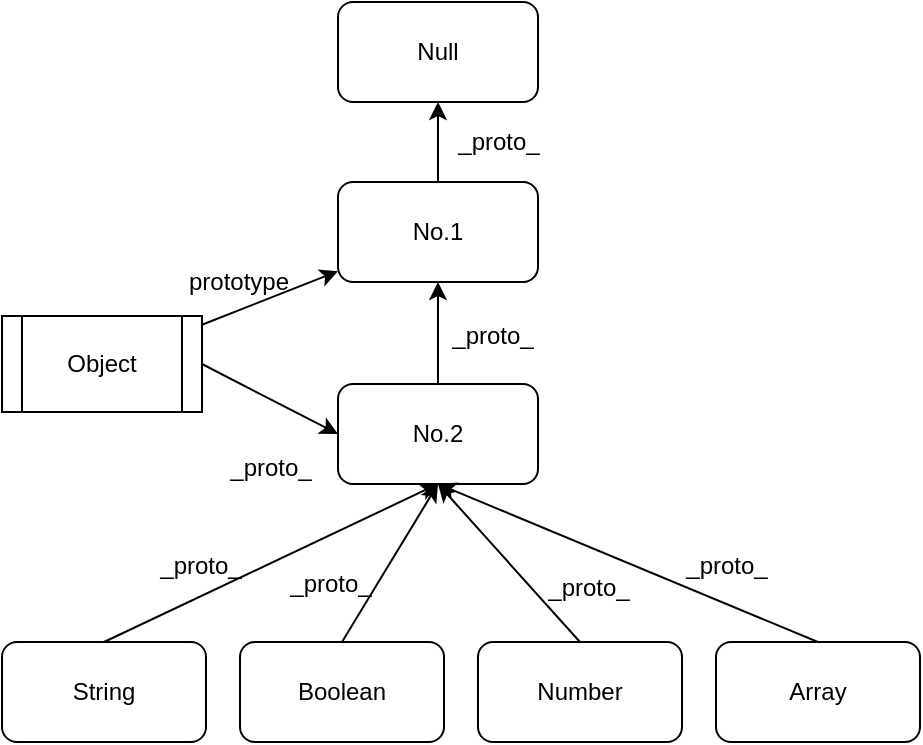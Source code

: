 <mxfile version="15.8.7" type="device" pages="2"><diagram id="eVfFcqgjvCh3MAlBWRsr" name="Page-1"><mxGraphModel dx="1038" dy="617" grid="0" gridSize="10" guides="1" tooltips="1" connect="1" arrows="1" fold="1" page="1" pageScale="1" pageWidth="827" pageHeight="1169" math="0" shadow="0"><root><mxCell id="0"/><mxCell id="1" parent="0"/><mxCell id="LNn64TxYvQkh5uH6ts8n-1" value="Null" style="rounded=1;whiteSpace=wrap;html=1;" vertex="1" parent="1"><mxGeometry x="307" y="136" width="100" height="50" as="geometry"/></mxCell><mxCell id="LNn64TxYvQkh5uH6ts8n-5" style="edgeStyle=orthogonalEdgeStyle;rounded=0;orthogonalLoop=1;jettySize=auto;html=1;exitX=0.5;exitY=0;exitDx=0;exitDy=0;" edge="1" parent="1" source="LNn64TxYvQkh5uH6ts8n-2" target="LNn64TxYvQkh5uH6ts8n-1"><mxGeometry relative="1" as="geometry"/></mxCell><mxCell id="LNn64TxYvQkh5uH6ts8n-2" value="No.1" style="rounded=1;whiteSpace=wrap;html=1;" vertex="1" parent="1"><mxGeometry x="307" y="226" width="100" height="50" as="geometry"/></mxCell><mxCell id="LNn64TxYvQkh5uH6ts8n-4" value="_proto_" style="text;html=1;align=center;verticalAlign=middle;resizable=0;points=[];autosize=1;strokeColor=none;fillColor=none;" vertex="1" parent="1"><mxGeometry x="357" y="196" width="60" height="20" as="geometry"/></mxCell><mxCell id="LNn64TxYvQkh5uH6ts8n-7" value="" style="rounded=0;orthogonalLoop=1;jettySize=auto;html=1;" edge="1" parent="1" source="LNn64TxYvQkh5uH6ts8n-6" target="LNn64TxYvQkh5uH6ts8n-2"><mxGeometry relative="1" as="geometry"/></mxCell><mxCell id="LNn64TxYvQkh5uH6ts8n-13" style="edgeStyle=none;rounded=0;orthogonalLoop=1;jettySize=auto;html=1;exitX=1;exitY=0.5;exitDx=0;exitDy=0;entryX=0;entryY=0.5;entryDx=0;entryDy=0;" edge="1" parent="1" source="LNn64TxYvQkh5uH6ts8n-6" target="LNn64TxYvQkh5uH6ts8n-11"><mxGeometry relative="1" as="geometry"/></mxCell><mxCell id="LNn64TxYvQkh5uH6ts8n-6" value="Object" style="shape=process;whiteSpace=wrap;html=1;backgroundOutline=1;" vertex="1" parent="1"><mxGeometry x="139" y="293" width="100" height="48" as="geometry"/></mxCell><mxCell id="LNn64TxYvQkh5uH6ts8n-8" value="prototype" style="text;html=1;align=center;verticalAlign=middle;resizable=0;points=[];autosize=1;strokeColor=none;fillColor=none;" vertex="1" parent="1"><mxGeometry x="222" y="266" width="70" height="20" as="geometry"/></mxCell><mxCell id="LNn64TxYvQkh5uH6ts8n-33" style="edgeStyle=none;rounded=0;orthogonalLoop=1;jettySize=auto;html=1;exitX=0.5;exitY=0;exitDx=0;exitDy=0;entryX=0.5;entryY=1;entryDx=0;entryDy=0;" edge="1" parent="1" source="LNn64TxYvQkh5uH6ts8n-11" target="LNn64TxYvQkh5uH6ts8n-2"><mxGeometry relative="1" as="geometry"/></mxCell><mxCell id="LNn64TxYvQkh5uH6ts8n-11" value="No.2" style="rounded=1;whiteSpace=wrap;html=1;" vertex="1" parent="1"><mxGeometry x="307" y="327" width="100" height="50" as="geometry"/></mxCell><mxCell id="LNn64TxYvQkh5uH6ts8n-14" value="_proto_" style="text;html=1;align=center;verticalAlign=middle;resizable=0;points=[];autosize=1;strokeColor=none;fillColor=none;" vertex="1" parent="1"><mxGeometry x="243" y="359" width="60" height="20" as="geometry"/></mxCell><mxCell id="LNn64TxYvQkh5uH6ts8n-20" style="edgeStyle=none;rounded=0;orthogonalLoop=1;jettySize=auto;html=1;exitX=0.5;exitY=0;exitDx=0;exitDy=0;entryX=0.5;entryY=1;entryDx=0;entryDy=0;" edge="1" parent="1" source="LNn64TxYvQkh5uH6ts8n-16" target="LNn64TxYvQkh5uH6ts8n-11"><mxGeometry relative="1" as="geometry"/></mxCell><mxCell id="LNn64TxYvQkh5uH6ts8n-16" value="String" style="rounded=1;whiteSpace=wrap;html=1;" vertex="1" parent="1"><mxGeometry x="139" y="456" width="102" height="50" as="geometry"/></mxCell><mxCell id="LNn64TxYvQkh5uH6ts8n-22" style="edgeStyle=none;rounded=0;orthogonalLoop=1;jettySize=auto;html=1;exitX=0.5;exitY=0;exitDx=0;exitDy=0;entryX=0.5;entryY=1;entryDx=0;entryDy=0;" edge="1" parent="1" source="LNn64TxYvQkh5uH6ts8n-17" target="LNn64TxYvQkh5uH6ts8n-11"><mxGeometry relative="1" as="geometry"/></mxCell><mxCell id="LNn64TxYvQkh5uH6ts8n-17" value="Number" style="rounded=1;whiteSpace=wrap;html=1;" vertex="1" parent="1"><mxGeometry x="377" y="456" width="102" height="50" as="geometry"/></mxCell><mxCell id="LNn64TxYvQkh5uH6ts8n-21" style="edgeStyle=none;rounded=0;orthogonalLoop=1;jettySize=auto;html=1;exitX=0.5;exitY=0;exitDx=0;exitDy=0;entryX=0.5;entryY=1;entryDx=0;entryDy=0;" edge="1" parent="1" source="LNn64TxYvQkh5uH6ts8n-18" target="LNn64TxYvQkh5uH6ts8n-11"><mxGeometry relative="1" as="geometry"><mxPoint x="356" y="343" as="targetPoint"/></mxGeometry></mxCell><mxCell id="LNn64TxYvQkh5uH6ts8n-18" value="Boolean" style="rounded=1;whiteSpace=wrap;html=1;" vertex="1" parent="1"><mxGeometry x="258" y="456" width="102" height="50" as="geometry"/></mxCell><mxCell id="LNn64TxYvQkh5uH6ts8n-23" style="edgeStyle=none;rounded=0;orthogonalLoop=1;jettySize=auto;html=1;exitX=0.5;exitY=0;exitDx=0;exitDy=0;entryX=0.5;entryY=1;entryDx=0;entryDy=0;" edge="1" parent="1" source="LNn64TxYvQkh5uH6ts8n-19" target="LNn64TxYvQkh5uH6ts8n-11"><mxGeometry relative="1" as="geometry"/></mxCell><mxCell id="LNn64TxYvQkh5uH6ts8n-19" value="Array" style="rounded=1;whiteSpace=wrap;html=1;" vertex="1" parent="1"><mxGeometry x="496" y="456" width="102" height="50" as="geometry"/></mxCell><mxCell id="LNn64TxYvQkh5uH6ts8n-24" value="_proto_" style="text;html=1;align=center;verticalAlign=middle;resizable=0;points=[];autosize=1;strokeColor=none;fillColor=none;" vertex="1" parent="1"><mxGeometry x="208" y="408" width="60" height="20" as="geometry"/></mxCell><mxCell id="LNn64TxYvQkh5uH6ts8n-25" value="_proto_" style="text;html=1;align=center;verticalAlign=middle;resizable=0;points=[];autosize=1;strokeColor=none;fillColor=none;" vertex="1" parent="1"><mxGeometry x="273" y="417" width="60" height="20" as="geometry"/></mxCell><mxCell id="LNn64TxYvQkh5uH6ts8n-26" value="_proto_" style="text;html=1;align=center;verticalAlign=middle;resizable=0;points=[];autosize=1;strokeColor=none;fillColor=none;" vertex="1" parent="1"><mxGeometry x="402" y="419" width="60" height="20" as="geometry"/></mxCell><mxCell id="LNn64TxYvQkh5uH6ts8n-27" value="_proto_" style="text;html=1;align=center;verticalAlign=middle;resizable=0;points=[];autosize=1;strokeColor=none;fillColor=none;" vertex="1" parent="1"><mxGeometry x="471" y="408" width="60" height="20" as="geometry"/></mxCell><mxCell id="LNn64TxYvQkh5uH6ts8n-34" value="_proto_" style="text;html=1;align=center;verticalAlign=middle;resizable=0;points=[];autosize=1;strokeColor=none;fillColor=none;" vertex="1" parent="1"><mxGeometry x="354" y="293" width="60" height="20" as="geometry"/></mxCell></root></mxGraphModel></diagram><diagram id="krJhHzrDQWo0Pq4Lgtuv" name="Page-1"><mxGraphModel><root><mxCell id="0"/><mxCell id="1" parent="0"/></root></mxGraphModel></diagram></mxfile>